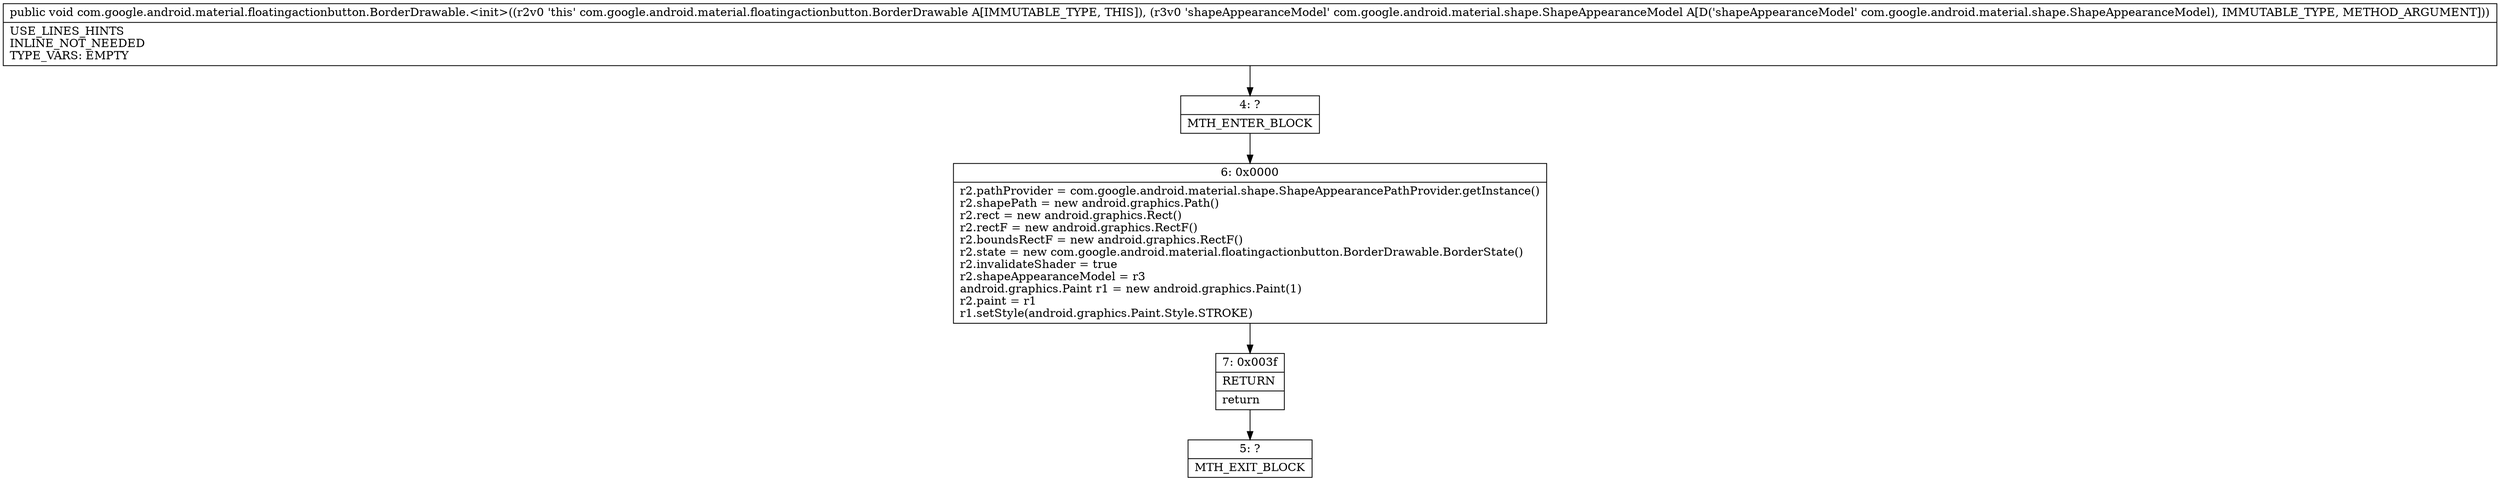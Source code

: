 digraph "CFG forcom.google.android.material.floatingactionbutton.BorderDrawable.\<init\>(Lcom\/google\/android\/material\/shape\/ShapeAppearanceModel;)V" {
Node_4 [shape=record,label="{4\:\ ?|MTH_ENTER_BLOCK\l}"];
Node_6 [shape=record,label="{6\:\ 0x0000|r2.pathProvider = com.google.android.material.shape.ShapeAppearancePathProvider.getInstance()\lr2.shapePath = new android.graphics.Path()\lr2.rect = new android.graphics.Rect()\lr2.rectF = new android.graphics.RectF()\lr2.boundsRectF = new android.graphics.RectF()\lr2.state = new com.google.android.material.floatingactionbutton.BorderDrawable.BorderState()\lr2.invalidateShader = true\lr2.shapeAppearanceModel = r3\landroid.graphics.Paint r1 = new android.graphics.Paint(1)\lr2.paint = r1\lr1.setStyle(android.graphics.Paint.Style.STROKE)\l}"];
Node_7 [shape=record,label="{7\:\ 0x003f|RETURN\l|return\l}"];
Node_5 [shape=record,label="{5\:\ ?|MTH_EXIT_BLOCK\l}"];
MethodNode[shape=record,label="{public void com.google.android.material.floatingactionbutton.BorderDrawable.\<init\>((r2v0 'this' com.google.android.material.floatingactionbutton.BorderDrawable A[IMMUTABLE_TYPE, THIS]), (r3v0 'shapeAppearanceModel' com.google.android.material.shape.ShapeAppearanceModel A[D('shapeAppearanceModel' com.google.android.material.shape.ShapeAppearanceModel), IMMUTABLE_TYPE, METHOD_ARGUMENT]))  | USE_LINES_HINTS\lINLINE_NOT_NEEDED\lTYPE_VARS: EMPTY\l}"];
MethodNode -> Node_4;Node_4 -> Node_6;
Node_6 -> Node_7;
Node_7 -> Node_5;
}

